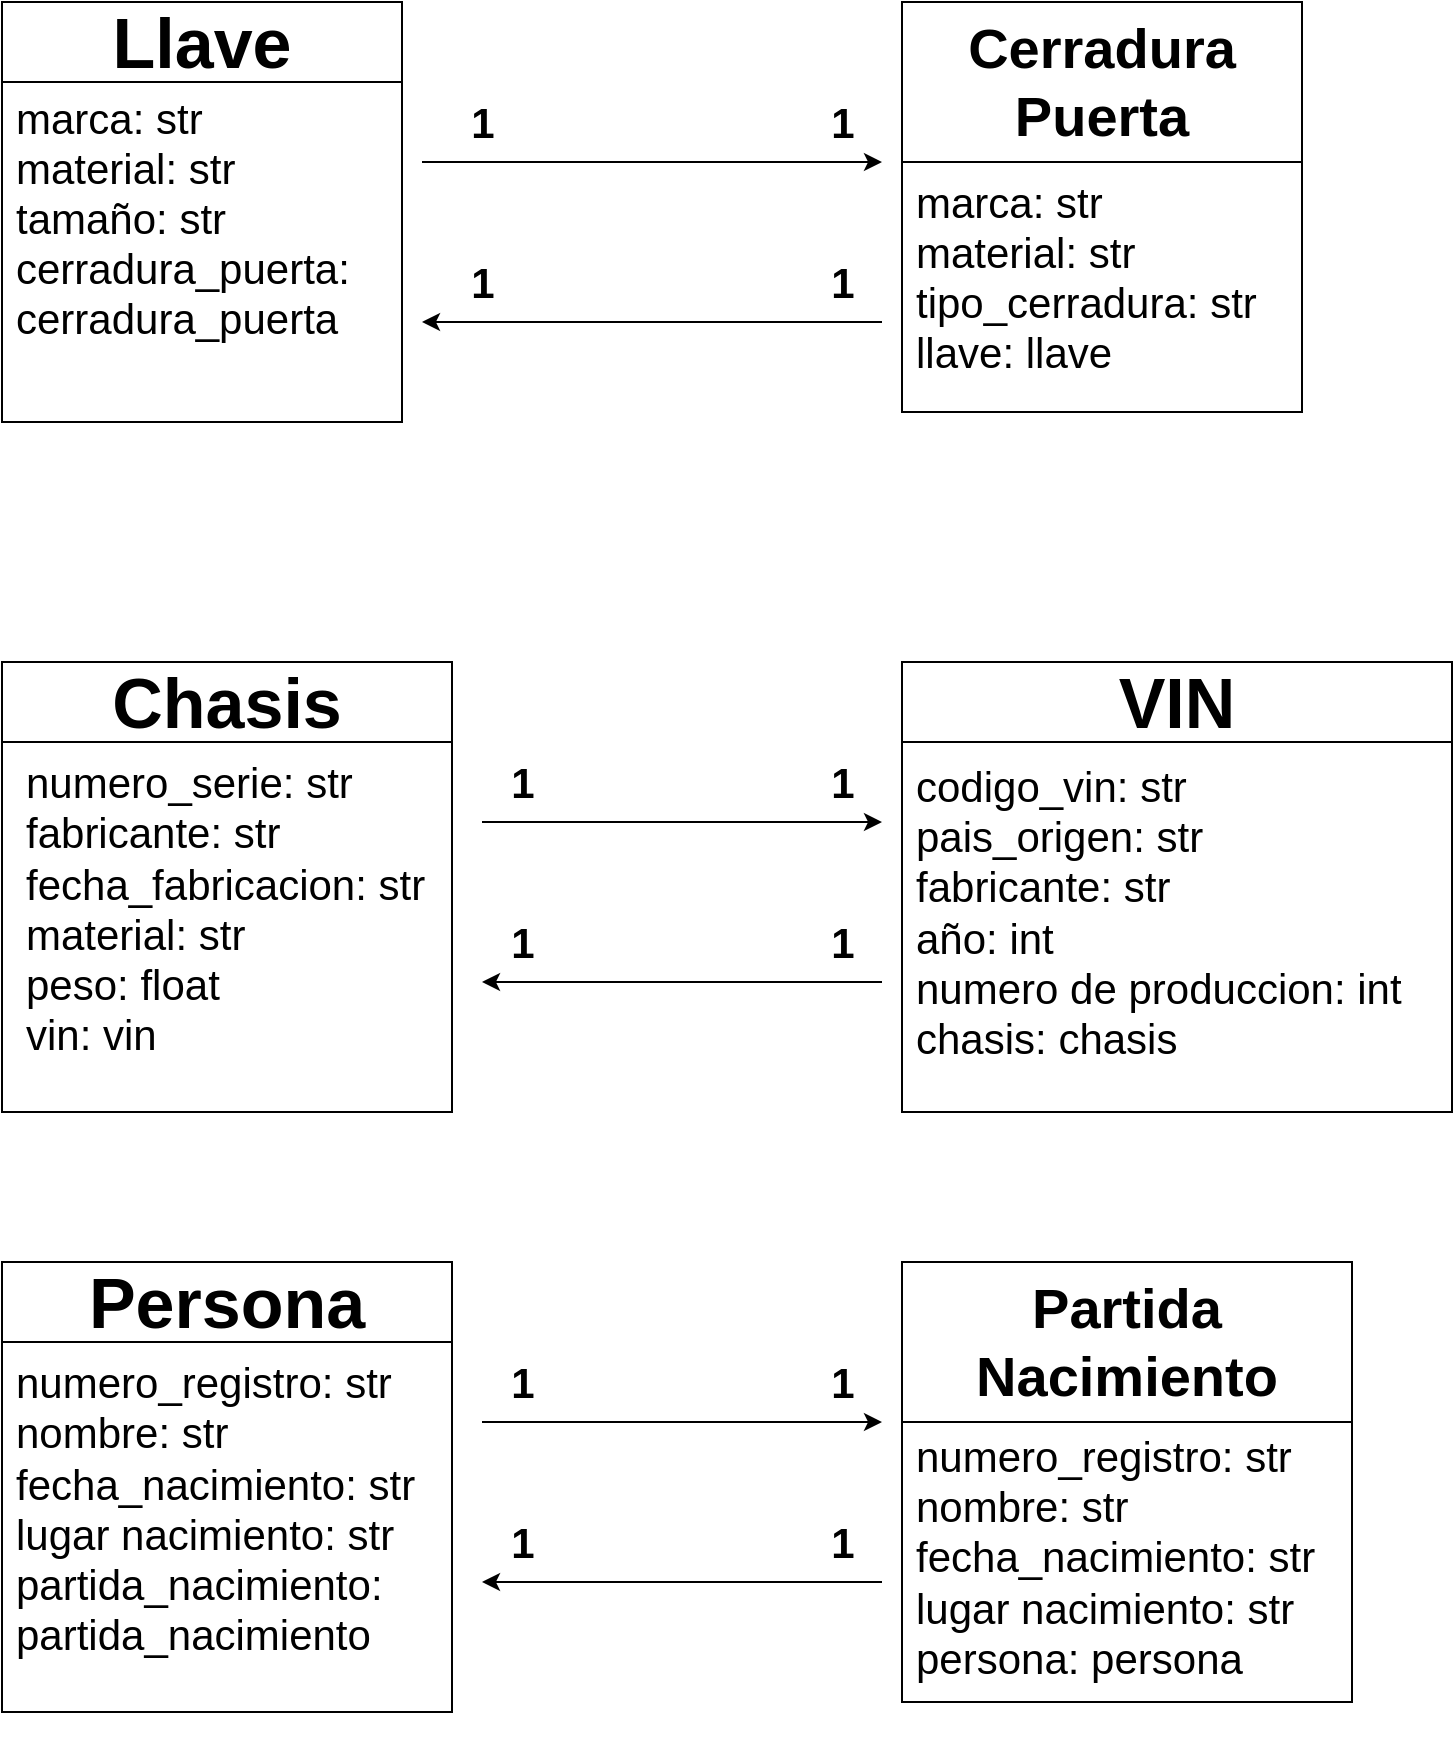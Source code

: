 <mxfile version="27.2.0">
  <diagram name="Page-1" id="cpdzI1sw-W1lDEHxVrEd">
    <mxGraphModel dx="1426" dy="869" grid="1" gridSize="10" guides="1" tooltips="1" connect="1" arrows="1" fold="1" page="1" pageScale="1" pageWidth="850" pageHeight="1100" math="0" shadow="0">
      <root>
        <mxCell id="0" />
        <mxCell id="1" parent="0" />
        <mxCell id="Wrlxp8fudFQPl4bg2u5_-1" value="&lt;font style=&quot;font-size: 35px;&quot;&gt;Llave&lt;/font&gt;" style="swimlane;whiteSpace=wrap;html=1;startSize=40;" parent="1" vertex="1">
          <mxGeometry x="100" y="70" width="200" height="210" as="geometry" />
        </mxCell>
        <mxCell id="Wrlxp8fudFQPl4bg2u5_-13" style="edgeStyle=orthogonalEdgeStyle;rounded=0;orthogonalLoop=1;jettySize=auto;html=1;" parent="Wrlxp8fudFQPl4bg2u5_-1" edge="1">
          <mxGeometry relative="1" as="geometry">
            <mxPoint x="440" y="80" as="targetPoint" />
            <mxPoint x="210" y="80" as="sourcePoint" />
            <Array as="points" />
          </mxGeometry>
        </mxCell>
        <mxCell id="Wrlxp8fudFQPl4bg2u5_-7" value="&lt;div style=&quot;&quot;&gt;&lt;span style=&quot;background-color: transparent; color: light-dark(rgb(0, 0, 0), rgb(255, 255, 255));&quot;&gt;&lt;font style=&quot;font-size: 21px;&quot;&gt;marca: str&lt;/font&gt;&lt;/span&gt;&lt;/div&gt;&lt;div style=&quot;&quot;&gt;&lt;font style=&quot;font-size: 21px;&quot;&gt;material: str&lt;/font&gt;&lt;/div&gt;&lt;div style=&quot;&quot;&gt;&lt;font style=&quot;font-size: 21px;&quot;&gt;tamaño: str&lt;/font&gt;&lt;/div&gt;&lt;div style=&quot;&quot;&gt;&lt;font style=&quot;font-size: 21px;&quot;&gt;cerradura_puerta:&lt;/font&gt;&lt;/div&gt;&lt;div style=&quot;&quot;&gt;&lt;font style=&quot;font-size: 21px;&quot;&gt;cerradura_puerta&lt;/font&gt;&lt;/div&gt;&lt;div&gt;&lt;font style=&quot;font-size: 28px;&quot;&gt;&lt;br&gt;&lt;/font&gt;&lt;/div&gt;" style="text;html=1;align=left;verticalAlign=middle;resizable=0;points=[];autosize=1;strokeColor=none;fillColor=none;" parent="Wrlxp8fudFQPl4bg2u5_-1" vertex="1">
          <mxGeometry x="5" y="40" width="190" height="170" as="geometry" />
        </mxCell>
        <mxCell id="Wrlxp8fudFQPl4bg2u5_-2" value="&lt;font style=&quot;font-size: 28px;&quot;&gt;Cerradura Puerta&lt;/font&gt;" style="swimlane;whiteSpace=wrap;html=1;startSize=80;" parent="1" vertex="1">
          <mxGeometry x="550" y="70" width="200" height="205" as="geometry" />
        </mxCell>
        <mxCell id="4yRKkLgTx0rXGMCtnILU-10" style="edgeStyle=orthogonalEdgeStyle;rounded=0;orthogonalLoop=1;jettySize=auto;html=1;" edge="1" parent="Wrlxp8fudFQPl4bg2u5_-2">
          <mxGeometry relative="1" as="geometry">
            <mxPoint x="-240" y="160" as="targetPoint" />
            <mxPoint x="-10" y="160" as="sourcePoint" />
          </mxGeometry>
        </mxCell>
        <mxCell id="Wrlxp8fudFQPl4bg2u5_-9" value="&lt;font style=&quot;font-size: 21px;&quot;&gt;marca: str&lt;/font&gt;&lt;div&gt;&lt;font style=&quot;font-size: 21px;&quot;&gt;material: str&lt;br&gt;&lt;/font&gt;&lt;/div&gt;&lt;div&gt;&lt;font style=&quot;font-size: 21px;&quot;&gt;tipo_cerradura: str&lt;/font&gt;&lt;/div&gt;&lt;div&gt;&lt;font style=&quot;font-size: 21px;&quot;&gt;llave:&lt;span style=&quot;background-color: transparent; color: light-dark(rgb(0, 0, 0), rgb(255, 255, 255));&quot;&gt;&amp;nbsp;llave&lt;/span&gt;&lt;/font&gt;&lt;/div&gt;&lt;div&gt;&lt;font style=&quot;font-size: 21px;&quot;&gt;&lt;span style=&quot;background-color: transparent; color: light-dark(rgb(0, 0, 0), rgb(255, 255, 255));&quot;&gt;&lt;br&gt;&lt;/span&gt;&lt;/font&gt;&lt;/div&gt;" style="text;html=1;align=left;verticalAlign=middle;resizable=0;points=[];autosize=1;strokeColor=none;fillColor=none;" parent="Wrlxp8fudFQPl4bg2u5_-2" vertex="1">
          <mxGeometry x="5" y="80" width="190" height="140" as="geometry" />
        </mxCell>
        <mxCell id="Wrlxp8fudFQPl4bg2u5_-14" value="&lt;b&gt;&lt;font style=&quot;font-size: 21px;&quot;&gt;1&lt;/font&gt;&lt;/b&gt;" style="text;html=1;align=center;verticalAlign=middle;resizable=0;points=[];autosize=1;strokeColor=none;fillColor=none;" parent="1" vertex="1">
          <mxGeometry x="320" y="110" width="40" height="40" as="geometry" />
        </mxCell>
        <mxCell id="Wrlxp8fudFQPl4bg2u5_-15" value="&lt;font style=&quot;font-size: 21px;&quot;&gt;&lt;b&gt;1&lt;/b&gt;&lt;/font&gt;" style="text;html=1;align=center;verticalAlign=middle;resizable=0;points=[];autosize=1;strokeColor=none;fillColor=none;" parent="1" vertex="1">
          <mxGeometry x="500" y="110" width="40" height="40" as="geometry" />
        </mxCell>
        <mxCell id="4yRKkLgTx0rXGMCtnILU-11" value="&lt;b&gt;&lt;font style=&quot;font-size: 21px;&quot;&gt;1&lt;/font&gt;&lt;/b&gt;" style="text;html=1;align=center;verticalAlign=middle;resizable=0;points=[];autosize=1;strokeColor=none;fillColor=none;" vertex="1" parent="1">
          <mxGeometry x="320" y="190" width="40" height="40" as="geometry" />
        </mxCell>
        <mxCell id="4yRKkLgTx0rXGMCtnILU-13" value="&lt;b&gt;&lt;font style=&quot;font-size: 21px;&quot;&gt;1&lt;/font&gt;&lt;/b&gt;" style="text;html=1;align=center;verticalAlign=middle;resizable=0;points=[];autosize=1;strokeColor=none;fillColor=none;" vertex="1" parent="1">
          <mxGeometry x="500" y="190" width="40" height="40" as="geometry" />
        </mxCell>
        <mxCell id="4yRKkLgTx0rXGMCtnILU-14" value="&lt;font style=&quot;font-size: 35px;&quot;&gt;Chasis&lt;/font&gt;" style="swimlane;whiteSpace=wrap;html=1;startSize=40;" vertex="1" parent="1">
          <mxGeometry x="100" y="400" width="225" height="225" as="geometry" />
        </mxCell>
        <mxCell id="4yRKkLgTx0rXGMCtnILU-16" value="&lt;div style=&quot;&quot;&gt;&lt;span style=&quot;background-color: transparent; color: light-dark(rgb(0, 0, 0), rgb(255, 255, 255));&quot;&gt;&lt;font style=&quot;font-size: 21px;&quot;&gt;numero_serie: str&lt;/font&gt;&lt;/span&gt;&lt;/div&gt;&lt;div style=&quot;&quot;&gt;&lt;font style=&quot;font-size: 21px;&quot;&gt;fabricante: str&lt;/font&gt;&lt;/div&gt;&lt;div style=&quot;&quot;&gt;&lt;font style=&quot;font-size: 21px;&quot;&gt;fecha_fabricacion: str&lt;/font&gt;&lt;/div&gt;&lt;div style=&quot;&quot;&gt;&lt;font style=&quot;font-size: 21px;&quot;&gt;material: str&lt;/font&gt;&lt;/div&gt;&lt;div style=&quot;&quot;&gt;&lt;font style=&quot;font-size: 21px;&quot;&gt;peso: float&lt;/font&gt;&lt;/div&gt;&lt;div style=&quot;&quot;&gt;&lt;font style=&quot;font-size: 21px;&quot;&gt;vin: vin&lt;/font&gt;&lt;/div&gt;&lt;div&gt;&lt;font style=&quot;font-size: 28px;&quot;&gt;&lt;br&gt;&lt;/font&gt;&lt;/div&gt;" style="text;html=1;align=left;verticalAlign=middle;resizable=0;points=[];autosize=1;strokeColor=none;fillColor=none;" vertex="1" parent="4yRKkLgTx0rXGMCtnILU-14">
          <mxGeometry x="10" y="40" width="220" height="200" as="geometry" />
        </mxCell>
        <mxCell id="4yRKkLgTx0rXGMCtnILU-17" value="&lt;font style=&quot;font-size: 35px;&quot;&gt;Persona&lt;/font&gt;" style="swimlane;whiteSpace=wrap;html=1;startSize=40;" vertex="1" parent="1">
          <mxGeometry x="100" y="700" width="225" height="225" as="geometry" />
        </mxCell>
        <mxCell id="4yRKkLgTx0rXGMCtnILU-19" value="&lt;div style=&quot;&quot;&gt;&lt;span style=&quot;background-color: transparent; color: light-dark(rgb(0, 0, 0), rgb(255, 255, 255));&quot;&gt;&lt;font style=&quot;font-size: 21px;&quot;&gt;numero_registro: str&lt;/font&gt;&lt;/span&gt;&lt;/div&gt;&lt;div style=&quot;&quot;&gt;&lt;font style=&quot;font-size: 21px;&quot;&gt;nombre: str&lt;/font&gt;&lt;/div&gt;&lt;div style=&quot;&quot;&gt;&lt;font style=&quot;font-size: 21px;&quot;&gt;fecha_nacimiento: str&lt;/font&gt;&lt;/div&gt;&lt;div style=&quot;&quot;&gt;&lt;font style=&quot;font-size: 21px;&quot;&gt;lugar nacimiento: str&lt;/font&gt;&lt;/div&gt;&lt;div style=&quot;&quot;&gt;&lt;font style=&quot;font-size: 21px;&quot;&gt;partida_nacimiento:&lt;/font&gt;&lt;/div&gt;&lt;div style=&quot;&quot;&gt;&lt;font style=&quot;font-size: 21px;&quot;&gt;partida_nacimiento&lt;/font&gt;&lt;/div&gt;&lt;div&gt;&lt;font style=&quot;font-size: 28px;&quot;&gt;&lt;br&gt;&lt;/font&gt;&lt;/div&gt;" style="text;html=1;align=left;verticalAlign=middle;resizable=0;points=[];autosize=1;strokeColor=none;fillColor=none;" vertex="1" parent="4yRKkLgTx0rXGMCtnILU-17">
          <mxGeometry x="5" y="40" width="220" height="200" as="geometry" />
        </mxCell>
        <mxCell id="4yRKkLgTx0rXGMCtnILU-23" value="&lt;font style=&quot;font-size: 35px;&quot;&gt;VIN&lt;/font&gt;" style="swimlane;whiteSpace=wrap;html=1;startSize=40;" vertex="1" parent="1">
          <mxGeometry x="550" y="400" width="275" height="225" as="geometry" />
        </mxCell>
        <mxCell id="4yRKkLgTx0rXGMCtnILU-25" value="&lt;div style=&quot;&quot;&gt;&lt;span style=&quot;background-color: transparent; color: light-dark(rgb(0, 0, 0), rgb(255, 255, 255));&quot;&gt;&lt;font style=&quot;font-size: 21px;&quot;&gt;codigo_vin: str&lt;/font&gt;&lt;/span&gt;&lt;/div&gt;&lt;div style=&quot;&quot;&gt;&lt;font style=&quot;font-size: 21px;&quot;&gt;pais_origen: str&lt;/font&gt;&lt;/div&gt;&lt;div style=&quot;&quot;&gt;&lt;font style=&quot;font-size: 21px;&quot;&gt;fabricante: str&lt;/font&gt;&lt;/div&gt;&lt;div style=&quot;&quot;&gt;&lt;font style=&quot;font-size: 21px;&quot;&gt;año: int&lt;/font&gt;&lt;/div&gt;&lt;div style=&quot;&quot;&gt;&lt;font style=&quot;font-size: 21px;&quot;&gt;numero de produccion: int&lt;/font&gt;&lt;/div&gt;&lt;div style=&quot;&quot;&gt;&lt;font style=&quot;font-size: 21px;&quot;&gt;chasis: chasis&lt;/font&gt;&lt;/div&gt;" style="text;html=1;align=left;verticalAlign=middle;resizable=0;points=[];autosize=1;strokeColor=none;fillColor=none;" vertex="1" parent="4yRKkLgTx0rXGMCtnILU-23">
          <mxGeometry x="5" y="45" width="270" height="160" as="geometry" />
        </mxCell>
        <mxCell id="4yRKkLgTx0rXGMCtnILU-26" style="edgeStyle=orthogonalEdgeStyle;rounded=0;orthogonalLoop=1;jettySize=auto;html=1;" edge="1" parent="1">
          <mxGeometry relative="1" as="geometry">
            <mxPoint x="540" y="480" as="targetPoint" />
            <mxPoint x="340" y="480" as="sourcePoint" />
            <Array as="points" />
          </mxGeometry>
        </mxCell>
        <mxCell id="4yRKkLgTx0rXGMCtnILU-27" style="edgeStyle=orthogonalEdgeStyle;rounded=0;orthogonalLoop=1;jettySize=auto;html=1;" edge="1" parent="1">
          <mxGeometry relative="1" as="geometry">
            <mxPoint x="340" y="560" as="targetPoint" />
            <mxPoint x="540" y="560" as="sourcePoint" />
          </mxGeometry>
        </mxCell>
        <mxCell id="4yRKkLgTx0rXGMCtnILU-28" value="&lt;b&gt;&lt;font style=&quot;font-size: 21px;&quot;&gt;1&lt;/font&gt;&lt;/b&gt;" style="text;html=1;align=center;verticalAlign=middle;resizable=0;points=[];autosize=1;strokeColor=none;fillColor=none;" vertex="1" parent="1">
          <mxGeometry x="500" y="440" width="40" height="40" as="geometry" />
        </mxCell>
        <mxCell id="4yRKkLgTx0rXGMCtnILU-29" value="&lt;font style=&quot;font-size: 21px;&quot;&gt;&lt;b&gt;1&lt;/b&gt;&lt;/font&gt;" style="text;html=1;align=center;verticalAlign=middle;resizable=0;points=[];autosize=1;strokeColor=none;fillColor=none;" vertex="1" parent="1">
          <mxGeometry x="340" y="440" width="40" height="40" as="geometry" />
        </mxCell>
        <mxCell id="4yRKkLgTx0rXGMCtnILU-30" value="&lt;b&gt;&lt;font style=&quot;font-size: 21px;&quot;&gt;1&lt;/font&gt;&lt;/b&gt;" style="text;html=1;align=center;verticalAlign=middle;resizable=0;points=[];autosize=1;strokeColor=none;fillColor=none;" vertex="1" parent="1">
          <mxGeometry x="340" y="520" width="40" height="40" as="geometry" />
        </mxCell>
        <mxCell id="4yRKkLgTx0rXGMCtnILU-31" value="&lt;b&gt;&lt;font style=&quot;font-size: 21px;&quot;&gt;1&lt;/font&gt;&lt;/b&gt;" style="text;html=1;align=center;verticalAlign=middle;resizable=0;points=[];autosize=1;strokeColor=none;fillColor=none;" vertex="1" parent="1">
          <mxGeometry x="500" y="520" width="40" height="40" as="geometry" />
        </mxCell>
        <mxCell id="4yRKkLgTx0rXGMCtnILU-36" value="&lt;font style=&quot;font-size: 28px;&quot;&gt;Partida&lt;br&gt;Nacimiento&lt;/font&gt;" style="swimlane;whiteSpace=wrap;html=1;startSize=80;" vertex="1" parent="1">
          <mxGeometry x="550" y="700" width="225" height="220" as="geometry" />
        </mxCell>
        <mxCell id="4yRKkLgTx0rXGMCtnILU-37" style="edgeStyle=orthogonalEdgeStyle;rounded=0;orthogonalLoop=1;jettySize=auto;html=1;" edge="1" parent="4yRKkLgTx0rXGMCtnILU-36">
          <mxGeometry relative="1" as="geometry">
            <mxPoint x="-210" y="160" as="targetPoint" />
            <mxPoint x="-10" y="160" as="sourcePoint" />
          </mxGeometry>
        </mxCell>
        <mxCell id="4yRKkLgTx0rXGMCtnILU-38" value="&lt;div&gt;&lt;font style=&quot;font-size: 21px;&quot;&gt;&lt;div style=&quot;font-size: 12px;&quot;&gt;&lt;span style=&quot;background-color: transparent; color: light-dark(rgb(0, 0, 0), rgb(255, 255, 255));&quot;&gt;&lt;font style=&quot;font-size: 21px;&quot;&gt;numero_registro: str&lt;/font&gt;&lt;/span&gt;&lt;/div&gt;&lt;div style=&quot;font-size: 12px;&quot;&gt;&lt;font style=&quot;font-size: 21px;&quot;&gt;nombre: str&lt;/font&gt;&lt;/div&gt;&lt;div style=&quot;font-size: 12px;&quot;&gt;&lt;font style=&quot;font-size: 21px;&quot;&gt;fecha_nacimiento: str&lt;/font&gt;&lt;/div&gt;&lt;div style=&quot;font-size: 12px;&quot;&gt;&lt;font style=&quot;font-size: 21px;&quot;&gt;lugar nacimiento: str&lt;/font&gt;&lt;/div&gt;&lt;div style=&quot;font-size: 12px;&quot;&gt;&lt;font style=&quot;font-size: 21px;&quot;&gt;persona: persona&lt;/font&gt;&lt;/div&gt;&lt;div style=&quot;font-size: 12px;&quot;&gt;&lt;font style=&quot;font-size: 21px;&quot;&gt;&lt;br&gt;&lt;/font&gt;&lt;/div&gt;&lt;/font&gt;&lt;/div&gt;" style="text;html=1;align=left;verticalAlign=middle;resizable=0;points=[];autosize=1;strokeColor=none;fillColor=none;" vertex="1" parent="4yRKkLgTx0rXGMCtnILU-36">
          <mxGeometry x="5" y="80" width="220" height="160" as="geometry" />
        </mxCell>
        <mxCell id="4yRKkLgTx0rXGMCtnILU-18" style="edgeStyle=orthogonalEdgeStyle;rounded=0;orthogonalLoop=1;jettySize=auto;html=1;" edge="1" parent="1">
          <mxGeometry relative="1" as="geometry">
            <mxPoint x="540" y="780" as="targetPoint" />
            <mxPoint x="340" y="780" as="sourcePoint" />
            <Array as="points" />
          </mxGeometry>
        </mxCell>
        <mxCell id="4yRKkLgTx0rXGMCtnILU-39" value="&lt;b&gt;&lt;font style=&quot;font-size: 21px;&quot;&gt;1&lt;/font&gt;&lt;/b&gt;" style="text;html=1;align=center;verticalAlign=middle;resizable=0;points=[];autosize=1;strokeColor=none;fillColor=none;" vertex="1" parent="1">
          <mxGeometry x="340" y="740" width="40" height="40" as="geometry" />
        </mxCell>
        <mxCell id="4yRKkLgTx0rXGMCtnILU-41" value="&lt;b&gt;&lt;font style=&quot;font-size: 21px;&quot;&gt;1&lt;/font&gt;&lt;/b&gt;" style="text;html=1;align=center;verticalAlign=middle;resizable=0;points=[];autosize=1;strokeColor=none;fillColor=none;" vertex="1" parent="1">
          <mxGeometry x="500" y="740" width="40" height="40" as="geometry" />
        </mxCell>
        <mxCell id="4yRKkLgTx0rXGMCtnILU-42" value="&lt;b&gt;&lt;font style=&quot;font-size: 21px;&quot;&gt;1&lt;/font&gt;&lt;/b&gt;" style="text;html=1;align=center;verticalAlign=middle;resizable=0;points=[];autosize=1;strokeColor=none;fillColor=none;" vertex="1" parent="1">
          <mxGeometry x="340" y="820" width="40" height="40" as="geometry" />
        </mxCell>
        <mxCell id="4yRKkLgTx0rXGMCtnILU-43" value="&lt;b&gt;&lt;font style=&quot;font-size: 21px;&quot;&gt;1&lt;/font&gt;&lt;/b&gt;" style="text;html=1;align=center;verticalAlign=middle;resizable=0;points=[];autosize=1;strokeColor=none;fillColor=none;" vertex="1" parent="1">
          <mxGeometry x="500" y="820" width="40" height="40" as="geometry" />
        </mxCell>
      </root>
    </mxGraphModel>
  </diagram>
</mxfile>
